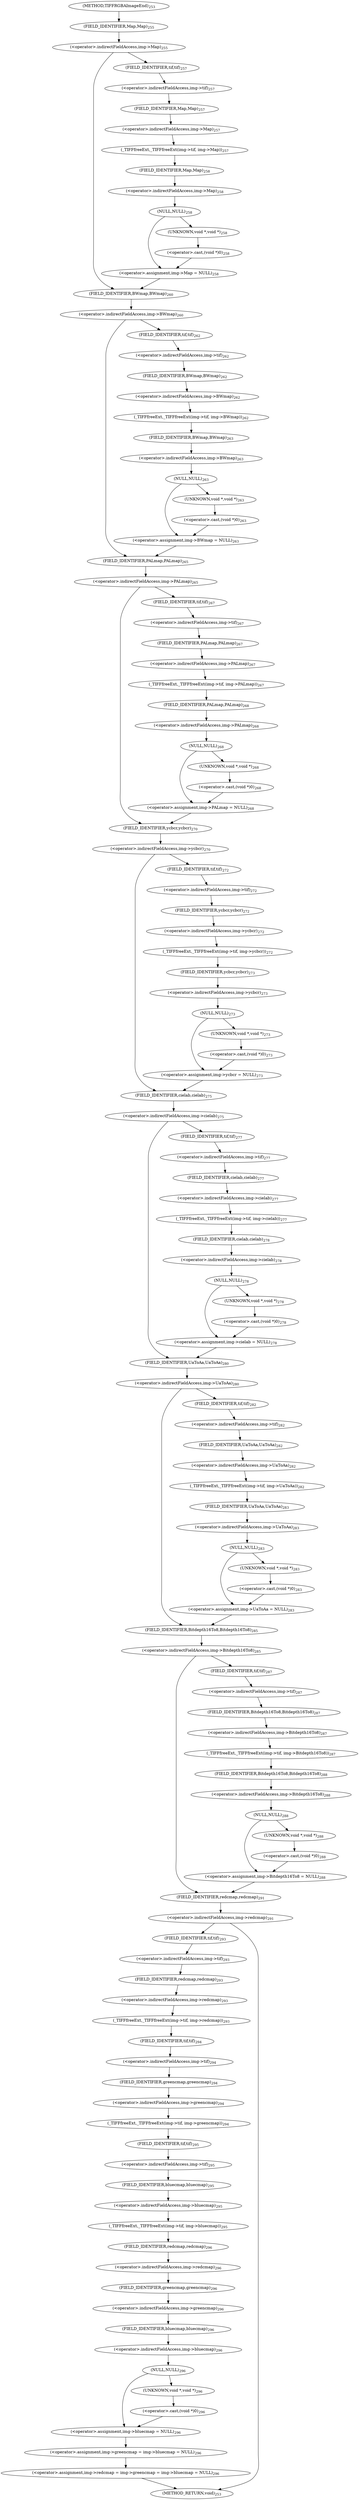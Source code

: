 digraph "TIFFRGBAImageEnd" {  
"45921" [label = <(&lt;operator&gt;.indirectFieldAccess,img-&gt;Map)<SUB>255</SUB>> ]
"45942" [label = <(&lt;operator&gt;.indirectFieldAccess,img-&gt;BWmap)<SUB>260</SUB>> ]
"45963" [label = <(&lt;operator&gt;.indirectFieldAccess,img-&gt;PALmap)<SUB>265</SUB>> ]
"45984" [label = <(&lt;operator&gt;.indirectFieldAccess,img-&gt;ycbcr)<SUB>270</SUB>> ]
"46005" [label = <(&lt;operator&gt;.indirectFieldAccess,img-&gt;cielab)<SUB>275</SUB>> ]
"46026" [label = <(&lt;operator&gt;.indirectFieldAccess,img-&gt;UaToAa)<SUB>280</SUB>> ]
"46047" [label = <(&lt;operator&gt;.indirectFieldAccess,img-&gt;Bitdepth16To8)<SUB>285</SUB>> ]
"46068" [label = <(&lt;operator&gt;.indirectFieldAccess,img-&gt;redcmap)<SUB>291</SUB>> ]
"45923" [label = <(FIELD_IDENTIFIER,Map,Map)<SUB>255</SUB>> ]
"45925" [label = <(_TIFFfreeExt,_TIFFfreeExt(img-&gt;tif, img-&gt;Map))<SUB>257</SUB>> ]
"45932" [label = <(&lt;operator&gt;.assignment,img-&gt;Map = NULL)<SUB>258</SUB>> ]
"45944" [label = <(FIELD_IDENTIFIER,BWmap,BWmap)<SUB>260</SUB>> ]
"45946" [label = <(_TIFFfreeExt,_TIFFfreeExt(img-&gt;tif, img-&gt;BWmap))<SUB>262</SUB>> ]
"45953" [label = <(&lt;operator&gt;.assignment,img-&gt;BWmap = NULL)<SUB>263</SUB>> ]
"45965" [label = <(FIELD_IDENTIFIER,PALmap,PALmap)<SUB>265</SUB>> ]
"45967" [label = <(_TIFFfreeExt,_TIFFfreeExt(img-&gt;tif, img-&gt;PALmap))<SUB>267</SUB>> ]
"45974" [label = <(&lt;operator&gt;.assignment,img-&gt;PALmap = NULL)<SUB>268</SUB>> ]
"45986" [label = <(FIELD_IDENTIFIER,ycbcr,ycbcr)<SUB>270</SUB>> ]
"45988" [label = <(_TIFFfreeExt,_TIFFfreeExt(img-&gt;tif, img-&gt;ycbcr))<SUB>272</SUB>> ]
"45995" [label = <(&lt;operator&gt;.assignment,img-&gt;ycbcr = NULL)<SUB>273</SUB>> ]
"46007" [label = <(FIELD_IDENTIFIER,cielab,cielab)<SUB>275</SUB>> ]
"46009" [label = <(_TIFFfreeExt,_TIFFfreeExt(img-&gt;tif, img-&gt;cielab))<SUB>277</SUB>> ]
"46016" [label = <(&lt;operator&gt;.assignment,img-&gt;cielab = NULL)<SUB>278</SUB>> ]
"46028" [label = <(FIELD_IDENTIFIER,UaToAa,UaToAa)<SUB>280</SUB>> ]
"46030" [label = <(_TIFFfreeExt,_TIFFfreeExt(img-&gt;tif, img-&gt;UaToAa))<SUB>282</SUB>> ]
"46037" [label = <(&lt;operator&gt;.assignment,img-&gt;UaToAa = NULL)<SUB>283</SUB>> ]
"46049" [label = <(FIELD_IDENTIFIER,Bitdepth16To8,Bitdepth16To8)<SUB>285</SUB>> ]
"46051" [label = <(_TIFFfreeExt,_TIFFfreeExt(img-&gt;tif, img-&gt;Bitdepth16To8))<SUB>287</SUB>> ]
"46058" [label = <(&lt;operator&gt;.assignment,img-&gt;Bitdepth16To8 = NULL)<SUB>288</SUB>> ]
"46070" [label = <(FIELD_IDENTIFIER,redcmap,redcmap)<SUB>291</SUB>> ]
"46072" [label = <(_TIFFfreeExt,_TIFFfreeExt(img-&gt;tif, img-&gt;redcmap))<SUB>293</SUB>> ]
"46079" [label = <(_TIFFfreeExt,_TIFFfreeExt(img-&gt;tif, img-&gt;greencmap))<SUB>294</SUB>> ]
"46086" [label = <(_TIFFfreeExt,_TIFFfreeExt(img-&gt;tif, img-&gt;bluecmap))<SUB>295</SUB>> ]
"46093" [label = <(&lt;operator&gt;.assignment,img-&gt;redcmap = img-&gt;greencmap = img-&gt;bluecmap = NULL)<SUB>296</SUB>> ]
"45926" [label = <(&lt;operator&gt;.indirectFieldAccess,img-&gt;tif)<SUB>257</SUB>> ]
"45929" [label = <(&lt;operator&gt;.indirectFieldAccess,img-&gt;Map)<SUB>257</SUB>> ]
"45933" [label = <(&lt;operator&gt;.indirectFieldAccess,img-&gt;Map)<SUB>258</SUB>> ]
"45936" [label = <(NULL,NULL)<SUB>258</SUB>> ]
"45947" [label = <(&lt;operator&gt;.indirectFieldAccess,img-&gt;tif)<SUB>262</SUB>> ]
"45950" [label = <(&lt;operator&gt;.indirectFieldAccess,img-&gt;BWmap)<SUB>262</SUB>> ]
"45954" [label = <(&lt;operator&gt;.indirectFieldAccess,img-&gt;BWmap)<SUB>263</SUB>> ]
"45957" [label = <(NULL,NULL)<SUB>263</SUB>> ]
"45968" [label = <(&lt;operator&gt;.indirectFieldAccess,img-&gt;tif)<SUB>267</SUB>> ]
"45971" [label = <(&lt;operator&gt;.indirectFieldAccess,img-&gt;PALmap)<SUB>267</SUB>> ]
"45975" [label = <(&lt;operator&gt;.indirectFieldAccess,img-&gt;PALmap)<SUB>268</SUB>> ]
"45978" [label = <(NULL,NULL)<SUB>268</SUB>> ]
"45989" [label = <(&lt;operator&gt;.indirectFieldAccess,img-&gt;tif)<SUB>272</SUB>> ]
"45992" [label = <(&lt;operator&gt;.indirectFieldAccess,img-&gt;ycbcr)<SUB>272</SUB>> ]
"45996" [label = <(&lt;operator&gt;.indirectFieldAccess,img-&gt;ycbcr)<SUB>273</SUB>> ]
"45999" [label = <(NULL,NULL)<SUB>273</SUB>> ]
"46010" [label = <(&lt;operator&gt;.indirectFieldAccess,img-&gt;tif)<SUB>277</SUB>> ]
"46013" [label = <(&lt;operator&gt;.indirectFieldAccess,img-&gt;cielab)<SUB>277</SUB>> ]
"46017" [label = <(&lt;operator&gt;.indirectFieldAccess,img-&gt;cielab)<SUB>278</SUB>> ]
"46020" [label = <(NULL,NULL)<SUB>278</SUB>> ]
"46031" [label = <(&lt;operator&gt;.indirectFieldAccess,img-&gt;tif)<SUB>282</SUB>> ]
"46034" [label = <(&lt;operator&gt;.indirectFieldAccess,img-&gt;UaToAa)<SUB>282</SUB>> ]
"46038" [label = <(&lt;operator&gt;.indirectFieldAccess,img-&gt;UaToAa)<SUB>283</SUB>> ]
"46041" [label = <(NULL,NULL)<SUB>283</SUB>> ]
"46052" [label = <(&lt;operator&gt;.indirectFieldAccess,img-&gt;tif)<SUB>287</SUB>> ]
"46055" [label = <(&lt;operator&gt;.indirectFieldAccess,img-&gt;Bitdepth16To8)<SUB>287</SUB>> ]
"46059" [label = <(&lt;operator&gt;.indirectFieldAccess,img-&gt;Bitdepth16To8)<SUB>288</SUB>> ]
"46062" [label = <(NULL,NULL)<SUB>288</SUB>> ]
"46073" [label = <(&lt;operator&gt;.indirectFieldAccess,img-&gt;tif)<SUB>293</SUB>> ]
"46076" [label = <(&lt;operator&gt;.indirectFieldAccess,img-&gt;redcmap)<SUB>293</SUB>> ]
"46080" [label = <(&lt;operator&gt;.indirectFieldAccess,img-&gt;tif)<SUB>294</SUB>> ]
"46083" [label = <(&lt;operator&gt;.indirectFieldAccess,img-&gt;greencmap)<SUB>294</SUB>> ]
"46087" [label = <(&lt;operator&gt;.indirectFieldAccess,img-&gt;tif)<SUB>295</SUB>> ]
"46090" [label = <(&lt;operator&gt;.indirectFieldAccess,img-&gt;bluecmap)<SUB>295</SUB>> ]
"46094" [label = <(&lt;operator&gt;.indirectFieldAccess,img-&gt;redcmap)<SUB>296</SUB>> ]
"46097" [label = <(&lt;operator&gt;.assignment,img-&gt;greencmap = img-&gt;bluecmap = NULL)<SUB>296</SUB>> ]
"45928" [label = <(FIELD_IDENTIFIER,tif,tif)<SUB>257</SUB>> ]
"45931" [label = <(FIELD_IDENTIFIER,Map,Map)<SUB>257</SUB>> ]
"45935" [label = <(FIELD_IDENTIFIER,Map,Map)<SUB>258</SUB>> ]
"45949" [label = <(FIELD_IDENTIFIER,tif,tif)<SUB>262</SUB>> ]
"45952" [label = <(FIELD_IDENTIFIER,BWmap,BWmap)<SUB>262</SUB>> ]
"45956" [label = <(FIELD_IDENTIFIER,BWmap,BWmap)<SUB>263</SUB>> ]
"45970" [label = <(FIELD_IDENTIFIER,tif,tif)<SUB>267</SUB>> ]
"45973" [label = <(FIELD_IDENTIFIER,PALmap,PALmap)<SUB>267</SUB>> ]
"45977" [label = <(FIELD_IDENTIFIER,PALmap,PALmap)<SUB>268</SUB>> ]
"45991" [label = <(FIELD_IDENTIFIER,tif,tif)<SUB>272</SUB>> ]
"45994" [label = <(FIELD_IDENTIFIER,ycbcr,ycbcr)<SUB>272</SUB>> ]
"45998" [label = <(FIELD_IDENTIFIER,ycbcr,ycbcr)<SUB>273</SUB>> ]
"46012" [label = <(FIELD_IDENTIFIER,tif,tif)<SUB>277</SUB>> ]
"46015" [label = <(FIELD_IDENTIFIER,cielab,cielab)<SUB>277</SUB>> ]
"46019" [label = <(FIELD_IDENTIFIER,cielab,cielab)<SUB>278</SUB>> ]
"46033" [label = <(FIELD_IDENTIFIER,tif,tif)<SUB>282</SUB>> ]
"46036" [label = <(FIELD_IDENTIFIER,UaToAa,UaToAa)<SUB>282</SUB>> ]
"46040" [label = <(FIELD_IDENTIFIER,UaToAa,UaToAa)<SUB>283</SUB>> ]
"46054" [label = <(FIELD_IDENTIFIER,tif,tif)<SUB>287</SUB>> ]
"46057" [label = <(FIELD_IDENTIFIER,Bitdepth16To8,Bitdepth16To8)<SUB>287</SUB>> ]
"46061" [label = <(FIELD_IDENTIFIER,Bitdepth16To8,Bitdepth16To8)<SUB>288</SUB>> ]
"46075" [label = <(FIELD_IDENTIFIER,tif,tif)<SUB>293</SUB>> ]
"46078" [label = <(FIELD_IDENTIFIER,redcmap,redcmap)<SUB>293</SUB>> ]
"46082" [label = <(FIELD_IDENTIFIER,tif,tif)<SUB>294</SUB>> ]
"46085" [label = <(FIELD_IDENTIFIER,greencmap,greencmap)<SUB>294</SUB>> ]
"46089" [label = <(FIELD_IDENTIFIER,tif,tif)<SUB>295</SUB>> ]
"46092" [label = <(FIELD_IDENTIFIER,bluecmap,bluecmap)<SUB>295</SUB>> ]
"46096" [label = <(FIELD_IDENTIFIER,redcmap,redcmap)<SUB>296</SUB>> ]
"46098" [label = <(&lt;operator&gt;.indirectFieldAccess,img-&gt;greencmap)<SUB>296</SUB>> ]
"46101" [label = <(&lt;operator&gt;.assignment,img-&gt;bluecmap = NULL)<SUB>296</SUB>> ]
"45938" [label = <(&lt;operator&gt;.cast,(void *)0)<SUB>258</SUB>> ]
"45959" [label = <(&lt;operator&gt;.cast,(void *)0)<SUB>263</SUB>> ]
"45980" [label = <(&lt;operator&gt;.cast,(void *)0)<SUB>268</SUB>> ]
"46001" [label = <(&lt;operator&gt;.cast,(void *)0)<SUB>273</SUB>> ]
"46022" [label = <(&lt;operator&gt;.cast,(void *)0)<SUB>278</SUB>> ]
"46043" [label = <(&lt;operator&gt;.cast,(void *)0)<SUB>283</SUB>> ]
"46064" [label = <(&lt;operator&gt;.cast,(void *)0)<SUB>288</SUB>> ]
"46100" [label = <(FIELD_IDENTIFIER,greencmap,greencmap)<SUB>296</SUB>> ]
"46102" [label = <(&lt;operator&gt;.indirectFieldAccess,img-&gt;bluecmap)<SUB>296</SUB>> ]
"46105" [label = <(NULL,NULL)<SUB>296</SUB>> ]
"45939" [label = <(UNKNOWN,void *,void *)<SUB>258</SUB>> ]
"45960" [label = <(UNKNOWN,void *,void *)<SUB>263</SUB>> ]
"45981" [label = <(UNKNOWN,void *,void *)<SUB>268</SUB>> ]
"46002" [label = <(UNKNOWN,void *,void *)<SUB>273</SUB>> ]
"46023" [label = <(UNKNOWN,void *,void *)<SUB>278</SUB>> ]
"46044" [label = <(UNKNOWN,void *,void *)<SUB>283</SUB>> ]
"46065" [label = <(UNKNOWN,void *,void *)<SUB>288</SUB>> ]
"46104" [label = <(FIELD_IDENTIFIER,bluecmap,bluecmap)<SUB>296</SUB>> ]
"46107" [label = <(&lt;operator&gt;.cast,(void *)0)<SUB>296</SUB>> ]
"46108" [label = <(UNKNOWN,void *,void *)<SUB>296</SUB>> ]
"45917" [label = <(METHOD,TIFFRGBAImageEnd)<SUB>253</SUB>> ]
"46110" [label = <(METHOD_RETURN,void)<SUB>253</SUB>> ]
  "45921" -> "45928" 
  "45921" -> "45944" 
  "45942" -> "45949" 
  "45942" -> "45965" 
  "45963" -> "45970" 
  "45963" -> "45986" 
  "45984" -> "45991" 
  "45984" -> "46007" 
  "46005" -> "46012" 
  "46005" -> "46028" 
  "46026" -> "46033" 
  "46026" -> "46049" 
  "46047" -> "46054" 
  "46047" -> "46070" 
  "46068" -> "46110" 
  "46068" -> "46075" 
  "45923" -> "45921" 
  "45925" -> "45935" 
  "45932" -> "45944" 
  "45944" -> "45942" 
  "45946" -> "45956" 
  "45953" -> "45965" 
  "45965" -> "45963" 
  "45967" -> "45977" 
  "45974" -> "45986" 
  "45986" -> "45984" 
  "45988" -> "45998" 
  "45995" -> "46007" 
  "46007" -> "46005" 
  "46009" -> "46019" 
  "46016" -> "46028" 
  "46028" -> "46026" 
  "46030" -> "46040" 
  "46037" -> "46049" 
  "46049" -> "46047" 
  "46051" -> "46061" 
  "46058" -> "46070" 
  "46070" -> "46068" 
  "46072" -> "46082" 
  "46079" -> "46089" 
  "46086" -> "46096" 
  "46093" -> "46110" 
  "45926" -> "45931" 
  "45929" -> "45925" 
  "45933" -> "45936" 
  "45936" -> "45939" 
  "45936" -> "45932" 
  "45947" -> "45952" 
  "45950" -> "45946" 
  "45954" -> "45957" 
  "45957" -> "45960" 
  "45957" -> "45953" 
  "45968" -> "45973" 
  "45971" -> "45967" 
  "45975" -> "45978" 
  "45978" -> "45981" 
  "45978" -> "45974" 
  "45989" -> "45994" 
  "45992" -> "45988" 
  "45996" -> "45999" 
  "45999" -> "46002" 
  "45999" -> "45995" 
  "46010" -> "46015" 
  "46013" -> "46009" 
  "46017" -> "46020" 
  "46020" -> "46023" 
  "46020" -> "46016" 
  "46031" -> "46036" 
  "46034" -> "46030" 
  "46038" -> "46041" 
  "46041" -> "46044" 
  "46041" -> "46037" 
  "46052" -> "46057" 
  "46055" -> "46051" 
  "46059" -> "46062" 
  "46062" -> "46065" 
  "46062" -> "46058" 
  "46073" -> "46078" 
  "46076" -> "46072" 
  "46080" -> "46085" 
  "46083" -> "46079" 
  "46087" -> "46092" 
  "46090" -> "46086" 
  "46094" -> "46100" 
  "46097" -> "46093" 
  "45928" -> "45926" 
  "45931" -> "45929" 
  "45935" -> "45933" 
  "45949" -> "45947" 
  "45952" -> "45950" 
  "45956" -> "45954" 
  "45970" -> "45968" 
  "45973" -> "45971" 
  "45977" -> "45975" 
  "45991" -> "45989" 
  "45994" -> "45992" 
  "45998" -> "45996" 
  "46012" -> "46010" 
  "46015" -> "46013" 
  "46019" -> "46017" 
  "46033" -> "46031" 
  "46036" -> "46034" 
  "46040" -> "46038" 
  "46054" -> "46052" 
  "46057" -> "46055" 
  "46061" -> "46059" 
  "46075" -> "46073" 
  "46078" -> "46076" 
  "46082" -> "46080" 
  "46085" -> "46083" 
  "46089" -> "46087" 
  "46092" -> "46090" 
  "46096" -> "46094" 
  "46098" -> "46104" 
  "46101" -> "46097" 
  "45938" -> "45932" 
  "45959" -> "45953" 
  "45980" -> "45974" 
  "46001" -> "45995" 
  "46022" -> "46016" 
  "46043" -> "46037" 
  "46064" -> "46058" 
  "46100" -> "46098" 
  "46102" -> "46105" 
  "46105" -> "46108" 
  "46105" -> "46101" 
  "45939" -> "45938" 
  "45960" -> "45959" 
  "45981" -> "45980" 
  "46002" -> "46001" 
  "46023" -> "46022" 
  "46044" -> "46043" 
  "46065" -> "46064" 
  "46104" -> "46102" 
  "46107" -> "46101" 
  "46108" -> "46107" 
  "45917" -> "45923" 
}
